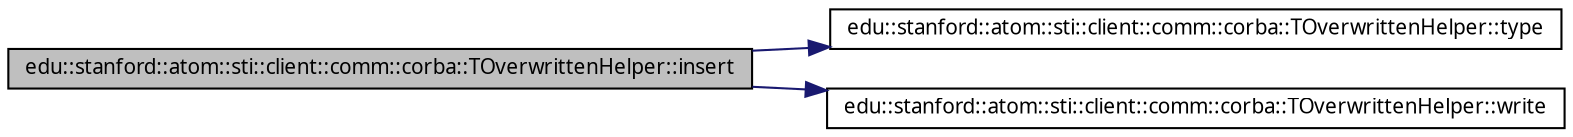 digraph G
{
  edge [fontname="FreeSans.ttf",fontsize=10,labelfontname="FreeSans.ttf",labelfontsize=10];
  node [fontname="FreeSans.ttf",fontsize=10,shape=record];
  rankdir=LR;
  Node1 [label="edu::stanford::atom::sti::client::comm::corba::TOverwrittenHelper::insert",height=0.2,width=0.4,color="black", fillcolor="grey75", style="filled" fontcolor="black"];
  Node1 -> Node2 [color="midnightblue",fontsize=10,style="solid",fontname="FreeSans.ttf"];
  Node2 [label="edu::stanford::atom::sti::client::comm::corba::TOverwrittenHelper::type",height=0.2,width=0.4,color="black", fillcolor="white", style="filled",URL="$classedu_1_1stanford_1_1atom_1_1sti_1_1client_1_1comm_1_1corba_1_1TOverwrittenHelper.html#0568abf0f4d3087641a58714aec28c06"];
  Node1 -> Node3 [color="midnightblue",fontsize=10,style="solid",fontname="FreeSans.ttf"];
  Node3 [label="edu::stanford::atom::sti::client::comm::corba::TOverwrittenHelper::write",height=0.2,width=0.4,color="black", fillcolor="white", style="filled",URL="$classedu_1_1stanford_1_1atom_1_1sti_1_1client_1_1comm_1_1corba_1_1TOverwrittenHelper.html#eae13ca9b4dae58d87be4a0d4fc9748c"];
}
